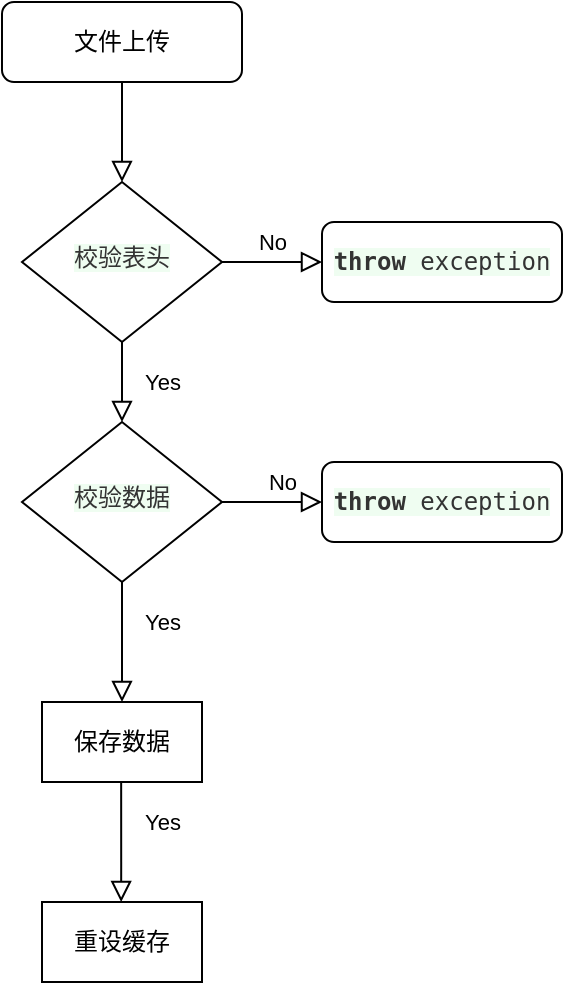 <mxfile version="24.7.6">
  <diagram id="C5RBs43oDa-KdzZeNtuy" name="Page-1">
    <mxGraphModel dx="1195" dy="637" grid="1" gridSize="10" guides="1" tooltips="1" connect="1" arrows="1" fold="1" page="1" pageScale="1" pageWidth="827" pageHeight="1169" math="0" shadow="0">
      <root>
        <mxCell id="WIyWlLk6GJQsqaUBKTNV-0" />
        <mxCell id="WIyWlLk6GJQsqaUBKTNV-1" parent="WIyWlLk6GJQsqaUBKTNV-0" />
        <mxCell id="WIyWlLk6GJQsqaUBKTNV-2" value="" style="rounded=0;html=1;jettySize=auto;orthogonalLoop=1;fontSize=11;endArrow=block;endFill=0;endSize=8;strokeWidth=1;shadow=0;labelBackgroundColor=none;edgeStyle=orthogonalEdgeStyle;" parent="WIyWlLk6GJQsqaUBKTNV-1" source="WIyWlLk6GJQsqaUBKTNV-3" target="WIyWlLk6GJQsqaUBKTNV-6" edge="1">
          <mxGeometry relative="1" as="geometry" />
        </mxCell>
        <mxCell id="WIyWlLk6GJQsqaUBKTNV-3" value="文件上传" style="rounded=1;whiteSpace=wrap;html=1;fontSize=12;glass=0;strokeWidth=1;shadow=0;" parent="WIyWlLk6GJQsqaUBKTNV-1" vertex="1">
          <mxGeometry x="160" y="80" width="120" height="40" as="geometry" />
        </mxCell>
        <mxCell id="WIyWlLk6GJQsqaUBKTNV-4" value="Yes" style="rounded=0;html=1;jettySize=auto;orthogonalLoop=1;fontSize=11;endArrow=block;endFill=0;endSize=8;strokeWidth=1;shadow=0;labelBackgroundColor=none;edgeStyle=orthogonalEdgeStyle;" parent="WIyWlLk6GJQsqaUBKTNV-1" source="WIyWlLk6GJQsqaUBKTNV-6" target="WIyWlLk6GJQsqaUBKTNV-10" edge="1">
          <mxGeometry y="20" relative="1" as="geometry">
            <mxPoint as="offset" />
          </mxGeometry>
        </mxCell>
        <mxCell id="WIyWlLk6GJQsqaUBKTNV-5" value="No" style="edgeStyle=orthogonalEdgeStyle;rounded=0;html=1;jettySize=auto;orthogonalLoop=1;fontSize=11;endArrow=block;endFill=0;endSize=8;strokeWidth=1;shadow=0;labelBackgroundColor=none;" parent="WIyWlLk6GJQsqaUBKTNV-1" source="WIyWlLk6GJQsqaUBKTNV-6" target="WIyWlLk6GJQsqaUBKTNV-7" edge="1">
          <mxGeometry y="10" relative="1" as="geometry">
            <mxPoint as="offset" />
          </mxGeometry>
        </mxCell>
        <mxCell id="WIyWlLk6GJQsqaUBKTNV-6" value="&lt;span style=&quot;color: rgb(51, 51, 51); font-family: Menlo, &amp;quot;DejaVu Sans Mono&amp;quot;, &amp;quot;Liberation Mono&amp;quot;, Consolas, &amp;quot;Ubuntu Mono&amp;quot;, &amp;quot;Courier New&amp;quot;, &amp;quot;andale mono&amp;quot;, &amp;quot;lucida console&amp;quot;, monospace; text-align: start; white-space: pre-wrap; background-color: rgb(239, 253, 241);&quot;&gt;校验表头&lt;/span&gt;" style="rhombus;whiteSpace=wrap;html=1;shadow=0;fontFamily=Helvetica;fontSize=12;align=center;strokeWidth=1;spacing=6;spacingTop=-4;" parent="WIyWlLk6GJQsqaUBKTNV-1" vertex="1">
          <mxGeometry x="170" y="170" width="100" height="80" as="geometry" />
        </mxCell>
        <mxCell id="WIyWlLk6GJQsqaUBKTNV-7" value="&lt;span style=&quot;color: rgb(51, 51, 51); font-weight: 700; font-family: Menlo, &amp;quot;DejaVu Sans Mono&amp;quot;, &amp;quot;Liberation Mono&amp;quot;, Consolas, &amp;quot;Ubuntu Mono&amp;quot;, &amp;quot;Courier New&amp;quot;, &amp;quot;andale mono&amp;quot;, &amp;quot;lucida console&amp;quot;, monospace; text-align: start; white-space: pre-wrap; background-color: rgb(239, 253, 241);&quot; class=&quot;hljs-keyword&quot;&gt;throw&lt;/span&gt;&lt;span style=&quot;color: rgb(51, 51, 51); font-family: Menlo, &amp;quot;DejaVu Sans Mono&amp;quot;, &amp;quot;Liberation Mono&amp;quot;, Consolas, &amp;quot;Ubuntu Mono&amp;quot;, &amp;quot;Courier New&amp;quot;, &amp;quot;andale mono&amp;quot;, &amp;quot;lucida console&amp;quot;, monospace; text-align: start; white-space: pre-wrap; background-color: rgb(239, 253, 241);&quot;&gt; exception&lt;/span&gt;" style="rounded=1;whiteSpace=wrap;html=1;fontSize=12;glass=0;strokeWidth=1;shadow=0;" parent="WIyWlLk6GJQsqaUBKTNV-1" vertex="1">
          <mxGeometry x="320" y="190" width="120" height="40" as="geometry" />
        </mxCell>
        <mxCell id="WIyWlLk6GJQsqaUBKTNV-8" value="Yes" style="rounded=0;html=1;jettySize=auto;orthogonalLoop=1;fontSize=11;endArrow=block;endFill=0;endSize=8;strokeWidth=1;shadow=0;labelBackgroundColor=none;edgeStyle=orthogonalEdgeStyle;" parent="WIyWlLk6GJQsqaUBKTNV-1" source="WIyWlLk6GJQsqaUBKTNV-10" edge="1">
          <mxGeometry x="-0.339" y="20" relative="1" as="geometry">
            <mxPoint as="offset" />
            <mxPoint x="220" y="430" as="targetPoint" />
          </mxGeometry>
        </mxCell>
        <mxCell id="WIyWlLk6GJQsqaUBKTNV-9" value="No" style="edgeStyle=orthogonalEdgeStyle;rounded=0;html=1;jettySize=auto;orthogonalLoop=1;fontSize=11;endArrow=block;endFill=0;endSize=8;strokeWidth=1;shadow=0;labelBackgroundColor=none;" parent="WIyWlLk6GJQsqaUBKTNV-1" source="WIyWlLk6GJQsqaUBKTNV-10" target="WIyWlLk6GJQsqaUBKTNV-12" edge="1">
          <mxGeometry x="0.2" y="10" relative="1" as="geometry">
            <mxPoint as="offset" />
          </mxGeometry>
        </mxCell>
        <mxCell id="WIyWlLk6GJQsqaUBKTNV-10" value="&lt;span style=&quot;color: rgb(51, 51, 51); font-family: Menlo, &amp;quot;DejaVu Sans Mono&amp;quot;, &amp;quot;Liberation Mono&amp;quot;, Consolas, &amp;quot;Ubuntu Mono&amp;quot;, &amp;quot;Courier New&amp;quot;, &amp;quot;andale mono&amp;quot;, &amp;quot;lucida console&amp;quot;, monospace; text-align: start; white-space: pre-wrap; background-color: rgb(239, 253, 241);&quot;&gt;校验数据&lt;/span&gt;" style="rhombus;whiteSpace=wrap;html=1;shadow=0;fontFamily=Helvetica;fontSize=12;align=center;strokeWidth=1;spacing=6;spacingTop=-4;" parent="WIyWlLk6GJQsqaUBKTNV-1" vertex="1">
          <mxGeometry x="170" y="290" width="100" height="80" as="geometry" />
        </mxCell>
        <mxCell id="WIyWlLk6GJQsqaUBKTNV-12" value="&lt;span style=&quot;color: rgb(51, 51, 51); font-weight: 700; font-family: Menlo, &amp;quot;DejaVu Sans Mono&amp;quot;, &amp;quot;Liberation Mono&amp;quot;, Consolas, &amp;quot;Ubuntu Mono&amp;quot;, &amp;quot;Courier New&amp;quot;, &amp;quot;andale mono&amp;quot;, &amp;quot;lucida console&amp;quot;, monospace; text-align: start; white-space: pre-wrap; background-color: rgb(239, 253, 241);&quot; class=&quot;hljs-keyword&quot;&gt;throw&lt;/span&gt;&lt;span style=&quot;color: rgb(51, 51, 51); font-family: Menlo, &amp;quot;DejaVu Sans Mono&amp;quot;, &amp;quot;Liberation Mono&amp;quot;, Consolas, &amp;quot;Ubuntu Mono&amp;quot;, &amp;quot;Courier New&amp;quot;, &amp;quot;andale mono&amp;quot;, &amp;quot;lucida console&amp;quot;, monospace; text-align: start; white-space: pre-wrap; background-color: rgb(239, 253, 241);&quot;&gt; exception&lt;/span&gt;" style="rounded=1;whiteSpace=wrap;html=1;fontSize=12;glass=0;strokeWidth=1;shadow=0;" parent="WIyWlLk6GJQsqaUBKTNV-1" vertex="1">
          <mxGeometry x="320" y="310" width="120" height="40" as="geometry" />
        </mxCell>
        <mxCell id="SbtqjbXVMYJS0DVBzJvj-1" value="保存数据" style="rounded=0;whiteSpace=wrap;html=1;" vertex="1" parent="WIyWlLk6GJQsqaUBKTNV-1">
          <mxGeometry x="180" y="430" width="80" height="40" as="geometry" />
        </mxCell>
        <mxCell id="SbtqjbXVMYJS0DVBzJvj-2" value="Yes" style="rounded=0;html=1;jettySize=auto;orthogonalLoop=1;fontSize=11;endArrow=block;endFill=0;endSize=8;strokeWidth=1;shadow=0;labelBackgroundColor=none;edgeStyle=orthogonalEdgeStyle;" edge="1" parent="WIyWlLk6GJQsqaUBKTNV-1">
          <mxGeometry x="-0.339" y="20" relative="1" as="geometry">
            <mxPoint as="offset" />
            <mxPoint x="219.58" y="470" as="sourcePoint" />
            <mxPoint x="219.58" y="530" as="targetPoint" />
            <Array as="points">
              <mxPoint x="219.58" y="510" />
              <mxPoint x="219.58" y="510" />
            </Array>
          </mxGeometry>
        </mxCell>
        <mxCell id="SbtqjbXVMYJS0DVBzJvj-3" value="重设缓存" style="rounded=0;whiteSpace=wrap;html=1;" vertex="1" parent="WIyWlLk6GJQsqaUBKTNV-1">
          <mxGeometry x="180" y="530" width="80" height="40" as="geometry" />
        </mxCell>
      </root>
    </mxGraphModel>
  </diagram>
</mxfile>

